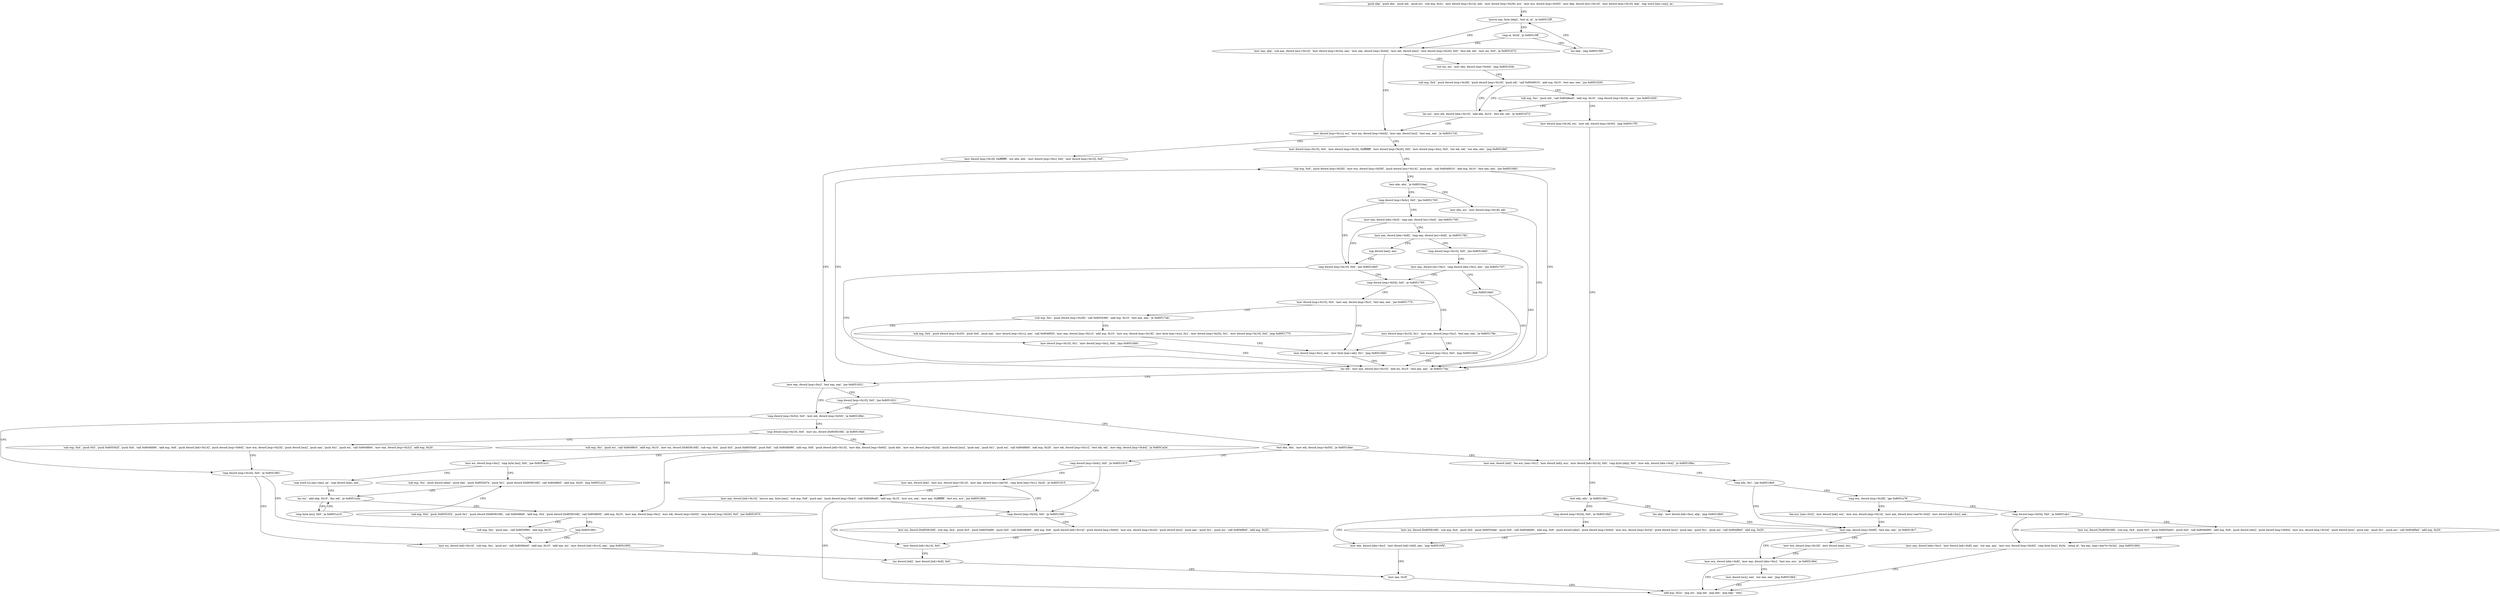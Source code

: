 digraph "func" {
"134550992" [label = "'push ebp', 'push ebx', 'push edi', 'push esi', 'sub esp, 0x2c', 'mov dword [esp+0x14], edx', 'mov dword [esp+0x28], ecx', 'mov ecx, dword [esp+0x50]', 'mov ebp, dword [ecx+0x14]', 'mov dword [esp+0x10], ebp', 'nop word [eax+eax], ax', " ]
"134551024" [label = "'movzx eax, byte [ebp]', 'test al, al', 'je 0x80515ff', " ]
"134551039" [label = "'mov eax, ebp', 'sub eax, dword [ecx+0x14]', 'mov dword [esp+0x24], eax', 'mov eax, dword [esp+0x44]', 'mov edi, dword [eax]', 'mov dword [esp+0x20], 0x0', 'test edi, edi', 'mov esi, 0x0', 'je 0x8051672', " ]
"134551154" [label = "'mov dword [esp+0x1c], esi', 'mov esi, dword [esp+0x44]', 'mov eax, dword [esi]', 'test eax, eax', 'je 0x80517c0', " ]
"134551071" [label = "'xor esi, esi', 'mov ebx, dword [esp+0x44]', 'jmp 0x805163b', " ]
"134551032" [label = "'cmp al, 0x3d', 'je 0x80515ff', " ]
"134551036" [label = "'inc ebp', 'jmp 0x80515f0', " ]
"134551488" [label = "'mov dword [esp+0x18], 0xffffffff', 'xor ebx, ebx', 'mov dword [esp+0xc], 0x0', 'mov dword [esp+0x10], 0x0', " ]
"134551172" [label = "'mov dword [esp+0x10], 0x0', 'mov dword [esp+0x18], 0xffffffff', 'mov dword [esp+0x20], 0x0', 'mov dword [esp+0xc], 0x0', 'xor edi, edi', 'xor ebx, ebx', 'jmp 0x80516bf', " ]
"134551099" [label = "'sub esp, 0x4', 'push dword [esp+0x28]', 'push dword [esp+0x18]', 'push edi', 'call 0x8049010', 'add esp, 0x10', 'test eax, eax', 'jne 0x8051630', " ]
"134551514" [label = "'mov eax, dword [esp+0xc]', 'test eax, eax', 'jne 0x8051821', " ]
"134551231" [label = "'sub esp, 0x4', 'push dword [esp+0x28]', 'mov ecx, dword [esp+0x58]', 'push dword [ecx+0x14]', 'push eax', 'call 0x8049010', 'add esp, 0x10', 'test eax, eax', 'jne 0x80516b0', " ]
"134551088" [label = "'inc esi', 'mov edi, dword [ebx+0x10]', 'add ebx, 0x10', 'test edi, edi', 'je 0x8051672', " ]
"134551123" [label = "'sub esp, 0xc', 'push edi', 'call 0x8048ee0', 'add esp, 0x10', 'cmp dword [esp+0x24], eax', 'jne 0x8051630', " ]
"134551585" [label = "'cmp dword [esp+0x54], 0x0', 'mov edi, dword [esp+0x50]', 'je 0x805186e', " ]
"134551662" [label = "'cmp dword [esp+0x20], 0x0', 'je 0x8051881', " ]
"134551596" [label = "'cmp dword [esp+0x10], 0x0', 'mov esi, dword [0x8058168]', 'je 0x80519ad', " ]
"134551522" [label = "'cmp dword [esp+0x10], 0x0', 'jne 0x8051821', " ]
"134551529" [label = "'test ebx, ebx', 'mov edi, dword [esp+0x50]', 'je 0x80518de', " ]
"134551216" [label = "'inc edi', 'mov eax, dword [esi+0x10]', 'add esi, 0x10', 'test eax, eax', 'je 0x80517da', " ]
"134551258" [label = "'test ebx, ebx', 'je 0x80516aa', " ]
"134551141" [label = "'mov dword [esp+0x18], esi', 'mov edi, dword [esp+0x50]', 'jmp 0x80517f5', " ]
"134551681" [label = "'mov esi, dword [edi+0x14]', 'sub esp, 0xc', 'push esi', 'call 0x8048ee0', 'add esp, 0x10', 'add eax, esi', 'mov dword [edi+0x14], eax', 'jmp 0x8051956', " ]
"134551669" [label = "'sub esp, 0xc', 'push eax', 'call 0x8050f90', 'add esp, 0x10', " ]
"134551981" [label = "'sub esp, 0xc', 'push esi', 'call 0x8048fc0', 'add esp, 0x10', 'mov esi, dword [0x8058168]', 'sub esp, 0x4', 'push 0x5', 'push 0x8055d4f', 'push 0x0', 'call 0x8048d90', 'add esp, 0x8', 'push dword [edi+0x14]', 'mov ebx, dword [esp+0x64]', 'push ebx', 'mov ecx, dword [esp+0x24]', 'push dword [ecx]', 'push eax', 'push 0x1', 'push esi', 'call 0x8048fe0', 'add esp, 0x20', 'mov edi, dword [esp+0x1c]', 'test edi, edi', 'mov ebp, dword [esp+0x44]', 'je 0x8051a3a', " ]
"134551613" [label = "'sub esp, 0x4', 'push 0x5', 'push 0x8055d2f', 'push 0x0', 'call 0x8048d90', 'add esp, 0x8', 'push dword [edi+0x14]', 'push dword [esp+0x64]', 'mov ecx, dword [esp+0x24]', 'push dword [ecx]', 'push eax', 'push 0x1', 'push esi', 'call 0x8048fe0', 'mov eax, dword [esp+0x2c]', 'add esp, 0x20', " ]
"134551774" [label = "'cmp dword [esp+0x4c], 0x0', 'je 0x8051915', " ]
"134551541" [label = "'mov eax, dword [edi]', 'lea ecx, [eax+0x1]', 'mov dword [edi], ecx', 'mov dword [edi+0x14], 0x0', 'cmp byte [ebp], 0x0', 'mov edx, dword [ebx+0x4]', 'je 0x805189a', " ]
"134551210" [label = "'mov ebx, esi', 'mov dword [esp+0x18], edi', " ]
"134551262" [label = "'cmp dword [esp+0x4c], 0x0', 'jne 0x8051700', " ]
"134551894" [label = "'inc dword [edi]', 'mov dword [edi+0x8], 0x0', " ]
"134552122" [label = "'sub esp, 0x4', 'push 0x8055352', 'push 0x1', 'push dword [0x8058168]', 'call 0x8048fe0', 'add esp, 0x4', 'push dword [0x8058168]', 'call 0x8048f30', 'add esp, 0x10', 'mov eax, dword [esp+0xc]', 'mov edi, dword [esp+0x50]', 'cmp dword [esp+0x20], 0x0', 'jne 0x8051875', " ]
"134552057" [label = "'mov esi, dword [esp+0xc]', 'cmp byte [esi], 0x0', 'jne 0x8051a1c', " ]
"134551829" [label = "'cmp dword [esp+0x54], 0x0', 'je 0x805194f', " ]
"134551781" [label = "'mov eax, dword [edi]', 'mov ecx, dword [esp+0x14]', 'mov eax, dword [ecx+eax*4]', 'cmp byte [eax+0x1], 0x2d', 'je 0x8051915', " ]
"134551706" [label = "'cmp edx, 0x1', 'jne 0x80518b9', " ]
"134551568" [label = "'test edx, edx', 'je 0x805196c', " ]
"134551296" [label = "'cmp dword [esp+0x10], 0x0', 'jne 0x80516b0', " ]
"134551269" [label = "'mov eax, dword [ebx+0x4]', 'cmp eax, dword [esi+0x4]', 'jne 0x8051700', " ]
"134551903" [label = "'mov eax, 0x3f', " ]
"134552179" [label = "'jmp 0x8051881', " ]
"134552092" [label = "'sub esp, 0xc', 'push dword [ebp]', 'push ebx', 'push 0x8055d7e', 'push 0x1', 'push dword [0x8058168]', 'call 0x8048fe0', 'add esp, 0x20', 'jmp 0x8051a10', " ]
"134552066" [label = "'nop word [cs:eax+eax], ax', 'nop dword [eax], eax', " ]
"134551887" [label = "'mov dword [edi+0x14], 0x0', " ]
"134551836" [label = "'mov esi, dword [0x8058168]', 'sub esp, 0x4', 'push 0x5', 'push 0x8055d86', 'push 0x0', 'call 0x8048d90', 'add esp, 0x8', 'push dword [edi+0x14]', 'push dword [esp+0x64]', 'mov ecx, dword [esp+0x24]', 'push dword [ecx]', 'push eax', 'push 0x1', 'push esi', 'call 0x8048fe0', 'add esp, 0x20', " ]
"134551796" [label = "'mov eax, dword [edi+0x14]', 'movsx eax, byte [eax]', 'sub esp, 0x8', 'push eax', 'push dword [esp+0x4c]', 'call 0x8048ed0', 'add esp, 0x10', 'mov ecx, eax', 'mov eax, 0xffffffff', 'test ecx, ecx', 'jne 0x8051964', " ]
"134551737" [label = "'mov eax, dword [esp+0x48]', 'test eax, eax', 'je 0x80518c7', " ]
"134551711" [label = "'cmp ecx, dword [esp+0x28]', 'jge 0x8051a78', " ]
"134551916" [label = "'cmp dword [esp+0x54], 0x0', 'je 0x80519a5', " ]
"134551576" [label = "'inc ebp', 'mov dword [edi+0xc], ebp', 'jmp 0x80518b9', " ]
"134551303" [label = "'cmp dword [esp+0x54], 0x0', 'je 0x8051765', " ]
"134551277" [label = "'mov eax, dword [ebx+0x8]', 'cmp eax, dword [esi+0x8]', 'je 0x8051782', " ]
"134552080" [label = "'inc esi', 'add ebp, 0x10', 'dec edi', 'je 0x8051a3a', " ]
"134551908" [label = "'add esp, 0x2c', 'pop esi', 'pop edi', 'pop ebx', 'pop ebp', 'retn', " ]
"134551751" [label = "'mov ecx, dword [ebx+0x8]', 'mov eax, dword [ebx+0xc]', 'test ecx, ecx', 'je 0x8051964', " ]
"134551745" [label = "'mov ecx, dword [esp+0x18]', 'mov dword [eax], ecx', " ]
"134552184" [label = "'cmp dword [esp+0x54], 0x0', 'je 0x8051ab1', " ]
"134551721" [label = "'lea ecx, [eax+0x2]', 'mov dword [edi], ecx', 'mov ecx, dword [esp+0x14]', 'mov eax, dword [ecx+eax*4+0x4]', 'mov dword [edi+0xc], eax', " ]
"134551973" [label = "'mov eax, dword [ebx+0xc]', 'mov dword [edi+0x8], eax', 'jmp 0x805195f', " ]
"134551923" [label = "'mov esi, dword [0x8058168]', 'sub esp, 0x4', 'push 0x5', 'push 0x8055da6', 'push 0x0', 'call 0x8048d90', 'add esp, 0x8', 'push dword [ebx]', 'push dword [esp+0x64]', 'mov ecx, dword [esp+0x24]', 'push dword [ecx]', 'push eax', 'push 0x1', 'push esi', 'call 0x8048fe0', 'add esp, 0x20', " ]
"134551397" [label = "'mov dword [esp+0x10], 0x1', 'mov eax, dword [esp+0xc]', 'test eax, eax', 'je 0x805179e', " ]
"134551310" [label = "'mov dword [esp+0x10], 0x0', 'mov eax, dword [esp+0xc]', 'test eax, eax', 'jne 0x8051775', " ]
"134551426" [label = "'cmp dword [esp+0x10], 0x0', 'jne 0x80516b0', " ]
"134551289" [label = "'nop dword [eax], eax', " ]
"134552087" [label = "'cmp byte [esi], 0x0', 'je 0x8051a10', " ]
"134551765" [label = "'mov dword [ecx], eax', 'xor eax, eax', 'jmp 0x8051964', " ]
"134552241" [label = "'mov eax, dword [ebx+0xc]', 'mov dword [edi+0x8], eax', 'xor eax, eax', 'mov ecx, dword [esp+0x40]', 'cmp byte [ecx], 0x3a', 'setne al', 'lea eax, [eax+eax*4+0x3a]', 'jmp 0x8051964', " ]
"134552191" [label = "'mov esi, dword [0x8058168]', 'sub esp, 0x4', 'push 0x5', 'push 0x8055dd3', 'push 0x0', 'call 0x8048d90', 'add esp, 0x8', 'push dword [ebx]', 'push dword [esp+0x64]', 'mov ecx, dword [esp+0x24]', 'push dword [ecx]', 'push eax', 'push 0x1', 'push esi', 'call 0x8048fe0', 'add esp, 0x20', " ]
"134551454" [label = "'mov dword [esp+0xc], 0x0', 'jmp 0x80516b0', " ]
"134551413" [label = "'mov dword [esp+0xc], eax', 'mov byte [eax+edi], 0x1', 'jmp 0x80516b0', " ]
"134551326" [label = "'sub esp, 0xc', 'push dword [esp+0x28]', 'call 0x8054380', 'add esp, 0x10', 'test eax, eax', 'je 0x80517ab', " ]
"134551437" [label = "'mov eax, dword [esi+0xc]', 'cmp dword [ebx+0xc], eax', 'jne 0x8051707', " ]
"134551467" [label = "'mov dword [esp+0x10], 0x1', 'mov dword [esp+0xc], 0x0', 'jmp 0x80516b0', " ]
"134551345" [label = "'sub esp, 0x4', 'push dword [esp+0x20]', 'push 0x0', 'push eax', 'mov dword [esp+0x1c], eax', 'call 0x8048f20', 'mov eax, dword [esp+0x1c]', 'add esp, 0x10', 'mov ecx, dword [esp+0x18]', 'mov byte [eax+ecx], 0x1', 'mov dword [esp+0x20], 0x1', 'mov dword [esp+0x10], 0x0', 'jmp 0x8051775', " ]
"134551449" [label = "'jmp 0x80516b0', " ]
"134550992" -> "134551024" [ label = "CFG" ]
"134551024" -> "134551039" [ label = "CFG" ]
"134551024" -> "134551032" [ label = "CFG" ]
"134551039" -> "134551154" [ label = "CFG" ]
"134551039" -> "134551071" [ label = "CFG" ]
"134551154" -> "134551488" [ label = "CFG" ]
"134551154" -> "134551172" [ label = "CFG" ]
"134551071" -> "134551099" [ label = "CFG" ]
"134551032" -> "134551039" [ label = "CFG" ]
"134551032" -> "134551036" [ label = "CFG" ]
"134551036" -> "134551024" [ label = "CFG" ]
"134551488" -> "134551514" [ label = "CFG" ]
"134551172" -> "134551231" [ label = "CFG" ]
"134551099" -> "134551088" [ label = "CFG" ]
"134551099" -> "134551123" [ label = "CFG" ]
"134551514" -> "134551585" [ label = "CFG" ]
"134551514" -> "134551522" [ label = "CFG" ]
"134551231" -> "134551216" [ label = "CFG" ]
"134551231" -> "134551258" [ label = "CFG" ]
"134551088" -> "134551154" [ label = "CFG" ]
"134551088" -> "134551099" [ label = "CFG" ]
"134551123" -> "134551088" [ label = "CFG" ]
"134551123" -> "134551141" [ label = "CFG" ]
"134551585" -> "134551662" [ label = "CFG" ]
"134551585" -> "134551596" [ label = "CFG" ]
"134551662" -> "134551681" [ label = "CFG" ]
"134551662" -> "134551669" [ label = "CFG" ]
"134551596" -> "134551981" [ label = "CFG" ]
"134551596" -> "134551613" [ label = "CFG" ]
"134551522" -> "134551585" [ label = "CFG" ]
"134551522" -> "134551529" [ label = "CFG" ]
"134551529" -> "134551774" [ label = "CFG" ]
"134551529" -> "134551541" [ label = "CFG" ]
"134551216" -> "134551514" [ label = "CFG" ]
"134551216" -> "134551231" [ label = "CFG" ]
"134551258" -> "134551210" [ label = "CFG" ]
"134551258" -> "134551262" [ label = "CFG" ]
"134551141" -> "134551541" [ label = "CFG" ]
"134551681" -> "134551894" [ label = "CFG" ]
"134551669" -> "134551681" [ label = "CFG" ]
"134551981" -> "134552122" [ label = "CFG" ]
"134551981" -> "134552057" [ label = "CFG" ]
"134551613" -> "134551662" [ label = "CFG" ]
"134551774" -> "134551829" [ label = "CFG" ]
"134551774" -> "134551781" [ label = "CFG" ]
"134551541" -> "134551706" [ label = "CFG" ]
"134551541" -> "134551568" [ label = "CFG" ]
"134551210" -> "134551216" [ label = "CFG" ]
"134551262" -> "134551296" [ label = "CFG" ]
"134551262" -> "134551269" [ label = "CFG" ]
"134551894" -> "134551903" [ label = "CFG" ]
"134552122" -> "134551669" [ label = "CFG" ]
"134552122" -> "134552179" [ label = "CFG" ]
"134552057" -> "134552092" [ label = "CFG" ]
"134552057" -> "134552066" [ label = "CFG" ]
"134551829" -> "134551887" [ label = "CFG" ]
"134551829" -> "134551836" [ label = "CFG" ]
"134551781" -> "134551829" [ label = "CFG" ]
"134551781" -> "134551796" [ label = "CFG" ]
"134551706" -> "134551737" [ label = "CFG" ]
"134551706" -> "134551711" [ label = "CFG" ]
"134551568" -> "134551916" [ label = "CFG" ]
"134551568" -> "134551576" [ label = "CFG" ]
"134551296" -> "134551216" [ label = "CFG" ]
"134551296" -> "134551303" [ label = "CFG" ]
"134551269" -> "134551296" [ label = "CFG" ]
"134551269" -> "134551277" [ label = "CFG" ]
"134551903" -> "134551908" [ label = "CFG" ]
"134552179" -> "134551681" [ label = "CFG" ]
"134552092" -> "134552080" [ label = "CFG" ]
"134552066" -> "134552080" [ label = "CFG" ]
"134551887" -> "134551894" [ label = "CFG" ]
"134551836" -> "134551887" [ label = "CFG" ]
"134551796" -> "134551908" [ label = "CFG" ]
"134551796" -> "134551829" [ label = "CFG" ]
"134551737" -> "134551751" [ label = "CFG" ]
"134551737" -> "134551745" [ label = "CFG" ]
"134551711" -> "134552184" [ label = "CFG" ]
"134551711" -> "134551721" [ label = "CFG" ]
"134551916" -> "134551973" [ label = "CFG" ]
"134551916" -> "134551923" [ label = "CFG" ]
"134551576" -> "134551737" [ label = "CFG" ]
"134551303" -> "134551397" [ label = "CFG" ]
"134551303" -> "134551310" [ label = "CFG" ]
"134551277" -> "134551426" [ label = "CFG" ]
"134551277" -> "134551289" [ label = "CFG" ]
"134552080" -> "134552122" [ label = "CFG" ]
"134552080" -> "134552087" [ label = "CFG" ]
"134551751" -> "134551908" [ label = "CFG" ]
"134551751" -> "134551765" [ label = "CFG" ]
"134551745" -> "134551751" [ label = "CFG" ]
"134552184" -> "134552241" [ label = "CFG" ]
"134552184" -> "134552191" [ label = "CFG" ]
"134551721" -> "134551737" [ label = "CFG" ]
"134551973" -> "134551903" [ label = "CFG" ]
"134551923" -> "134551973" [ label = "CFG" ]
"134551397" -> "134551454" [ label = "CFG" ]
"134551397" -> "134551413" [ label = "CFG" ]
"134551310" -> "134551413" [ label = "CFG" ]
"134551310" -> "134551326" [ label = "CFG" ]
"134551426" -> "134551216" [ label = "CFG" ]
"134551426" -> "134551437" [ label = "CFG" ]
"134551289" -> "134551296" [ label = "CFG" ]
"134552087" -> "134552080" [ label = "CFG" ]
"134552087" -> "134552092" [ label = "CFG" ]
"134551765" -> "134551908" [ label = "CFG" ]
"134552241" -> "134551908" [ label = "CFG" ]
"134552191" -> "134552241" [ label = "CFG" ]
"134551454" -> "134551216" [ label = "CFG" ]
"134551413" -> "134551216" [ label = "CFG" ]
"134551326" -> "134551467" [ label = "CFG" ]
"134551326" -> "134551345" [ label = "CFG" ]
"134551437" -> "134551303" [ label = "CFG" ]
"134551437" -> "134551449" [ label = "CFG" ]
"134551467" -> "134551216" [ label = "CFG" ]
"134551345" -> "134551413" [ label = "CFG" ]
"134551449" -> "134551216" [ label = "CFG" ]
}
